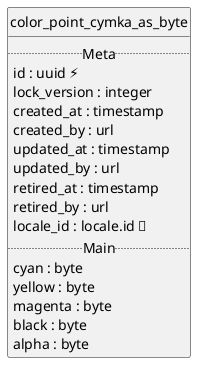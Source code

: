 @startuml uml
skinparam monochrome true
skinparam linetype ortho
hide circle

entity color_point_cymka_as_byte {
  .. Meta ..
  id : uuid ⚡
  lock_version : integer
  created_at : timestamp
  created_by : url
  updated_at : timestamp
  updated_by : url
  retired_at : timestamp
  retired_by : url
  locale_id : locale.id 🔑
  .. Main ..
  cyan : byte
  yellow : byte
  magenta : byte
  black : byte
  alpha : byte
}

@enduml
